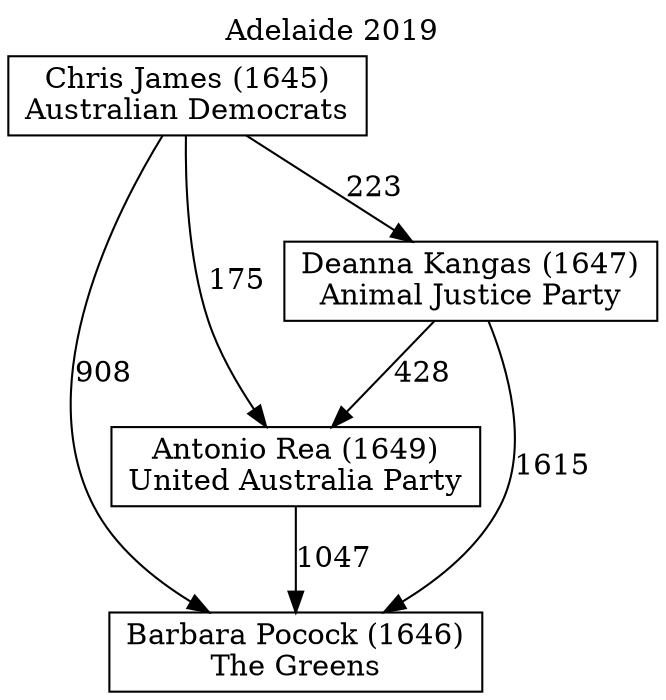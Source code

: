 // House preference flow
digraph "Barbara Pocock (1646)_Adelaide_2019" {
	graph [label="Adelaide 2019" labelloc=t mclimit=10]
	node [shape=box]
	"Barbara Pocock (1646)" [label="Barbara Pocock (1646)
The Greens"]
	"Antonio Rea (1649)" [label="Antonio Rea (1649)
United Australia Party"]
	"Deanna Kangas (1647)" [label="Deanna Kangas (1647)
Animal Justice Party"]
	"Chris James (1645)" [label="Chris James (1645)
Australian Democrats"]
	"Barbara Pocock (1646)" [label="Barbara Pocock (1646)
The Greens"]
	"Deanna Kangas (1647)" [label="Deanna Kangas (1647)
Animal Justice Party"]
	"Chris James (1645)" [label="Chris James (1645)
Australian Democrats"]
	"Barbara Pocock (1646)" [label="Barbara Pocock (1646)
The Greens"]
	"Chris James (1645)" [label="Chris James (1645)
Australian Democrats"]
	"Chris James (1645)" [label="Chris James (1645)
Australian Democrats"]
	"Deanna Kangas (1647)" [label="Deanna Kangas (1647)
Animal Justice Party"]
	"Chris James (1645)" [label="Chris James (1645)
Australian Democrats"]
	"Chris James (1645)" [label="Chris James (1645)
Australian Democrats"]
	"Antonio Rea (1649)" [label="Antonio Rea (1649)
United Australia Party"]
	"Deanna Kangas (1647)" [label="Deanna Kangas (1647)
Animal Justice Party"]
	"Chris James (1645)" [label="Chris James (1645)
Australian Democrats"]
	"Antonio Rea (1649)" [label="Antonio Rea (1649)
United Australia Party"]
	"Chris James (1645)" [label="Chris James (1645)
Australian Democrats"]
	"Chris James (1645)" [label="Chris James (1645)
Australian Democrats"]
	"Deanna Kangas (1647)" [label="Deanna Kangas (1647)
Animal Justice Party"]
	"Chris James (1645)" [label="Chris James (1645)
Australian Democrats"]
	"Chris James (1645)" [label="Chris James (1645)
Australian Democrats"]
	"Antonio Rea (1649)" -> "Barbara Pocock (1646)" [label=1047]
	"Deanna Kangas (1647)" -> "Antonio Rea (1649)" [label=428]
	"Chris James (1645)" -> "Deanna Kangas (1647)" [label=223]
	"Deanna Kangas (1647)" -> "Barbara Pocock (1646)" [label=1615]
	"Chris James (1645)" -> "Barbara Pocock (1646)" [label=908]
	"Chris James (1645)" -> "Antonio Rea (1649)" [label=175]
}
